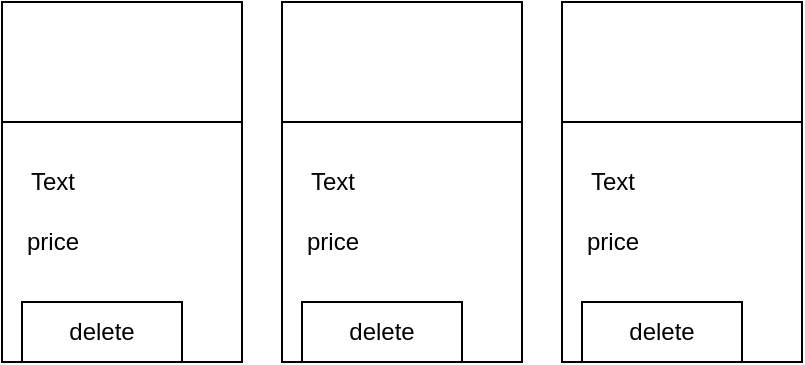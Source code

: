<mxfile>
    <diagram id="6pq4ybaF48ZheE0bVtpN" name="Page-1">
        <mxGraphModel dx="814" dy="342" grid="1" gridSize="10" guides="1" tooltips="1" connect="1" arrows="1" fold="1" page="1" pageScale="1" pageWidth="850" pageHeight="1100" math="0" shadow="0">
            <root>
                <mxCell id="0"/>
                <mxCell id="1" parent="0"/>
                <mxCell id="2" value="" style="whiteSpace=wrap;html=1;" vertex="1" parent="1">
                    <mxGeometry x="120" y="60" width="120" height="180" as="geometry"/>
                </mxCell>
                <mxCell id="3" value="" style="whiteSpace=wrap;html=1;" vertex="1" parent="1">
                    <mxGeometry x="120" y="60" width="120" height="60" as="geometry"/>
                </mxCell>
                <mxCell id="4" value="Text" style="text;html=1;align=center;verticalAlign=middle;resizable=0;points=[];autosize=1;strokeColor=none;fillColor=none;" vertex="1" parent="1">
                    <mxGeometry x="120" y="135" width="50" height="30" as="geometry"/>
                </mxCell>
                <mxCell id="5" value="price" style="text;html=1;align=center;verticalAlign=middle;resizable=0;points=[];autosize=1;strokeColor=none;fillColor=none;" vertex="1" parent="1">
                    <mxGeometry x="120" y="165" width="50" height="30" as="geometry"/>
                </mxCell>
                <mxCell id="6" value="delete" style="whiteSpace=wrap;html=1;" vertex="1" parent="1">
                    <mxGeometry x="130" y="210" width="80" height="30" as="geometry"/>
                </mxCell>
                <mxCell id="32" value="" style="whiteSpace=wrap;html=1;" vertex="1" parent="1">
                    <mxGeometry x="260" y="60" width="120" height="180" as="geometry"/>
                </mxCell>
                <mxCell id="33" value="" style="whiteSpace=wrap;html=1;" vertex="1" parent="1">
                    <mxGeometry x="260" y="60" width="120" height="60" as="geometry"/>
                </mxCell>
                <mxCell id="34" value="Text" style="text;html=1;align=center;verticalAlign=middle;resizable=0;points=[];autosize=1;strokeColor=none;fillColor=none;" vertex="1" parent="1">
                    <mxGeometry x="260" y="135" width="50" height="30" as="geometry"/>
                </mxCell>
                <mxCell id="35" value="price" style="text;html=1;align=center;verticalAlign=middle;resizable=0;points=[];autosize=1;strokeColor=none;fillColor=none;" vertex="1" parent="1">
                    <mxGeometry x="260" y="165" width="50" height="30" as="geometry"/>
                </mxCell>
                <mxCell id="36" value="delete" style="whiteSpace=wrap;html=1;" vertex="1" parent="1">
                    <mxGeometry x="270" y="210" width="80" height="30" as="geometry"/>
                </mxCell>
                <mxCell id="37" value="" style="whiteSpace=wrap;html=1;" vertex="1" parent="1">
                    <mxGeometry x="400" y="60" width="120" height="180" as="geometry"/>
                </mxCell>
                <mxCell id="38" value="" style="whiteSpace=wrap;html=1;" vertex="1" parent="1">
                    <mxGeometry x="400" y="60" width="120" height="60" as="geometry"/>
                </mxCell>
                <mxCell id="39" value="Text" style="text;html=1;align=center;verticalAlign=middle;resizable=0;points=[];autosize=1;strokeColor=none;fillColor=none;" vertex="1" parent="1">
                    <mxGeometry x="400" y="135" width="50" height="30" as="geometry"/>
                </mxCell>
                <mxCell id="40" value="price" style="text;html=1;align=center;verticalAlign=middle;resizable=0;points=[];autosize=1;strokeColor=none;fillColor=none;" vertex="1" parent="1">
                    <mxGeometry x="400" y="165" width="50" height="30" as="geometry"/>
                </mxCell>
                <mxCell id="41" value="delete" style="whiteSpace=wrap;html=1;" vertex="1" parent="1">
                    <mxGeometry x="410" y="210" width="80" height="30" as="geometry"/>
                </mxCell>
            </root>
        </mxGraphModel>
    </diagram>
</mxfile>